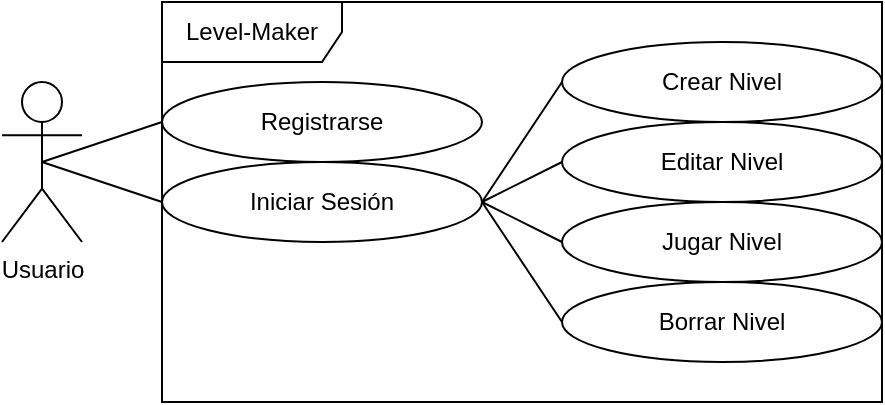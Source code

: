 <mxfile>
    <diagram id="imfi-5iLqrDbbkuD3J4O" name="Página-1">
        <mxGraphModel dx="207" dy="-235" grid="1" gridSize="10" guides="1" tooltips="1" connect="1" arrows="1" fold="1" page="0" pageScale="1" pageWidth="827" pageHeight="1169" math="0" shadow="0">
            <root>
                <mxCell id="0"/>
                <mxCell id="1" parent="0"/>
                <mxCell id="3" value="Registrarse" style="ellipse;whiteSpace=wrap;html=1;" parent="1" vertex="1">
                    <mxGeometry x="240" y="640" width="160" height="40" as="geometry"/>
                </mxCell>
                <mxCell id="4" value="Iniciar Sesión" style="ellipse;whiteSpace=wrap;html=1;" parent="1" vertex="1">
                    <mxGeometry x="240" y="680" width="160" height="40" as="geometry"/>
                </mxCell>
                <mxCell id="5" value="Crear Nivel" style="ellipse;whiteSpace=wrap;html=1;" parent="1" vertex="1">
                    <mxGeometry x="440" y="620" width="160" height="40" as="geometry"/>
                </mxCell>
                <mxCell id="6" value="Editar Nivel" style="ellipse;whiteSpace=wrap;html=1;" parent="1" vertex="1">
                    <mxGeometry x="440" y="660" width="160" height="40" as="geometry"/>
                </mxCell>
                <mxCell id="7" value="Borrar Nivel" style="ellipse;whiteSpace=wrap;html=1;" parent="1" vertex="1">
                    <mxGeometry x="440" y="740" width="160" height="40" as="geometry"/>
                </mxCell>
                <mxCell id="8" value="Jugar Nivel" style="ellipse;whiteSpace=wrap;html=1;" parent="1" vertex="1">
                    <mxGeometry x="440" y="700" width="160" height="40" as="geometry"/>
                </mxCell>
                <mxCell id="10" value="Usuario" style="shape=umlActor;verticalLabelPosition=bottom;verticalAlign=top;html=1;outlineConnect=0;" parent="1" vertex="1">
                    <mxGeometry x="160" y="640" width="40" height="80" as="geometry"/>
                </mxCell>
                <mxCell id="11" value="" style="endArrow=none;html=1;entryX=0;entryY=0.5;entryDx=0;entryDy=0;exitX=0.5;exitY=0.5;exitDx=0;exitDy=0;exitPerimeter=0;" parent="1" source="10" target="3" edge="1">
                    <mxGeometry width="50" height="50" relative="1" as="geometry">
                        <mxPoint x="240" y="340" as="sourcePoint"/>
                        <mxPoint x="340" y="280" as="targetPoint"/>
                    </mxGeometry>
                </mxCell>
                <mxCell id="12" value="" style="endArrow=none;html=1;exitX=0.5;exitY=0.5;exitDx=0;exitDy=0;exitPerimeter=0;entryX=0;entryY=0.5;entryDx=0;entryDy=0;" parent="1" source="10" target="4" edge="1">
                    <mxGeometry width="50" height="50" relative="1" as="geometry">
                        <mxPoint x="360" y="360" as="sourcePoint"/>
                        <mxPoint x="410" y="310" as="targetPoint"/>
                    </mxGeometry>
                </mxCell>
                <mxCell id="13" value="" style="endArrow=none;html=1;entryX=0;entryY=0.5;entryDx=0;entryDy=0;exitX=1;exitY=0.5;exitDx=0;exitDy=0;" parent="1" source="4" target="5" edge="1">
                    <mxGeometry width="50" height="50" relative="1" as="geometry">
                        <mxPoint x="430" y="610" as="sourcePoint"/>
                        <mxPoint x="410" y="310" as="targetPoint"/>
                    </mxGeometry>
                </mxCell>
                <mxCell id="14" value="" style="endArrow=none;html=1;entryX=0;entryY=0.5;entryDx=0;entryDy=0;exitX=1;exitY=0.5;exitDx=0;exitDy=0;" parent="1" source="4" target="6" edge="1">
                    <mxGeometry width="50" height="50" relative="1" as="geometry">
                        <mxPoint x="420" y="700" as="sourcePoint"/>
                        <mxPoint x="410" y="310" as="targetPoint"/>
                    </mxGeometry>
                </mxCell>
                <mxCell id="15" value="" style="endArrow=none;html=1;entryX=0;entryY=0.5;entryDx=0;entryDy=0;exitX=1;exitY=0.5;exitDx=0;exitDy=0;" parent="1" source="4" target="7" edge="1">
                    <mxGeometry width="50" height="50" relative="1" as="geometry">
                        <mxPoint x="420" y="740" as="sourcePoint"/>
                        <mxPoint x="410" y="310" as="targetPoint"/>
                    </mxGeometry>
                </mxCell>
                <mxCell id="16" value="" style="endArrow=none;html=1;exitX=1;exitY=0.5;exitDx=0;exitDy=0;entryX=0;entryY=0.5;entryDx=0;entryDy=0;" parent="1" source="4" target="8" edge="1">
                    <mxGeometry width="50" height="50" relative="1" as="geometry">
                        <mxPoint x="360" y="360" as="sourcePoint"/>
                        <mxPoint x="410" y="310" as="targetPoint"/>
                    </mxGeometry>
                </mxCell>
                <mxCell id="17" value="Level-Maker" style="shape=umlFrame;whiteSpace=wrap;html=1;width=90;height=30;" vertex="1" parent="1">
                    <mxGeometry x="240" y="600" width="360" height="200" as="geometry"/>
                </mxCell>
            </root>
        </mxGraphModel>
    </diagram>
</mxfile>